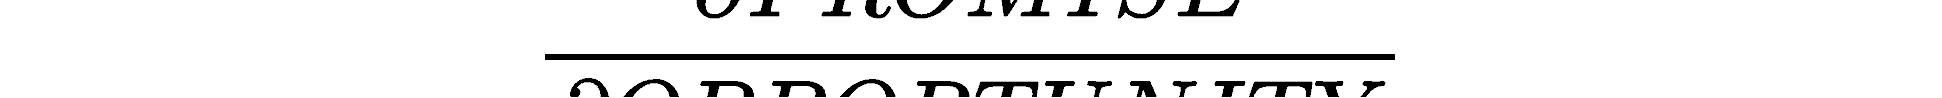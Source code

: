 <mxfile version="17.5.0" type="github">
  <diagram id="FvZqCVDbc93mBHRVu_CE" name="Page-1">
    <mxGraphModel dx="1481" dy="739" grid="1" gridSize="10" guides="1" tooltips="1" connect="1" arrows="1" fold="1" page="1" pageScale="1" pageWidth="850" pageHeight="1100" math="1" shadow="0">
      <root>
        <mxCell id="0" />
        <mxCell id="1" parent="0" />
        <mxCell id="YhlvGyqlCeJ7jM0D8lfb-1" value="&lt;font style=&quot;font-size: 40px&quot;&gt;$$\frac{\partial PROMISE}{\partial OPPORTUNITY}$$&lt;/font&gt;" style="text;html=1;align=center;verticalAlign=middle;resizable=0;points=[];autosize=1;strokeColor=none;fillColor=none;" parent="1" vertex="1">
          <mxGeometry x="-130" y="190" width="970" height="30" as="geometry" />
        </mxCell>
      </root>
    </mxGraphModel>
  </diagram>
</mxfile>

